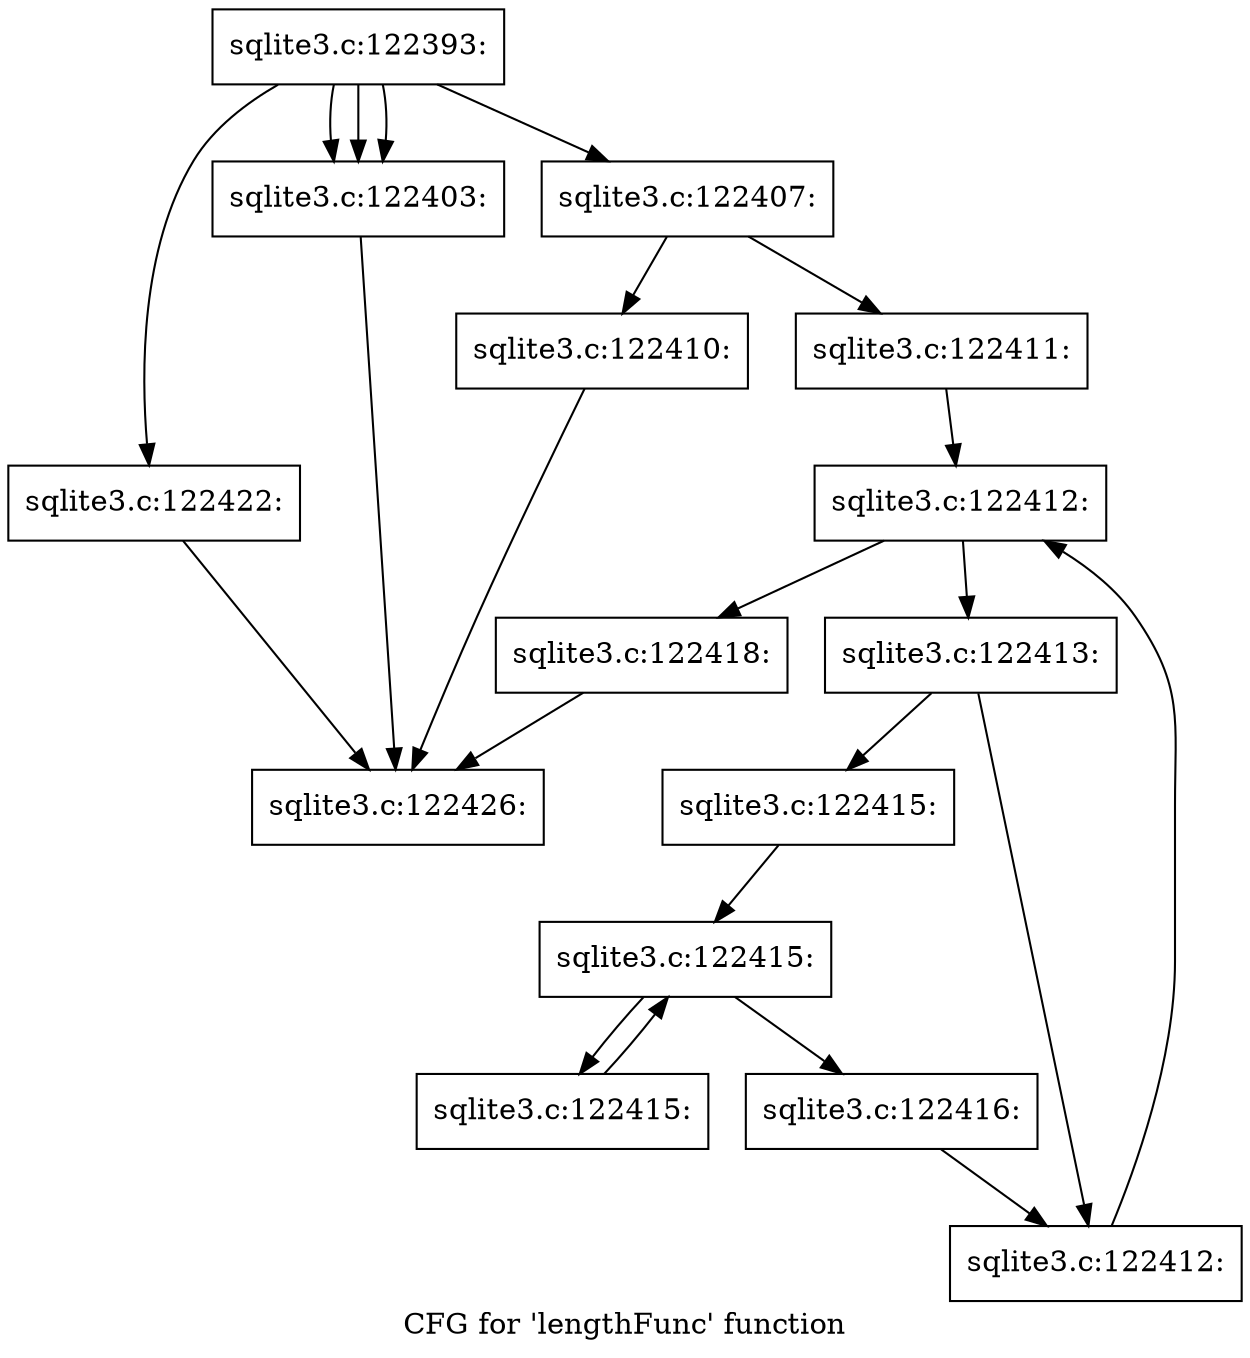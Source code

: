 digraph "CFG for 'lengthFunc' function" {
	label="CFG for 'lengthFunc' function";

	Node0x55c0f87857a0 [shape=record,label="{sqlite3.c:122393:}"];
	Node0x55c0f87857a0 -> Node0x55c0f8787160;
	Node0x55c0f87857a0 -> Node0x55c0f8787230;
	Node0x55c0f87857a0 -> Node0x55c0f8787230;
	Node0x55c0f87857a0 -> Node0x55c0f8787230;
	Node0x55c0f87857a0 -> Node0x55c0f8787750;
	Node0x55c0f8787230 [shape=record,label="{sqlite3.c:122403:}"];
	Node0x55c0f8787230 -> Node0x55c0f8786f40;
	Node0x55c0f8787750 [shape=record,label="{sqlite3.c:122407:}"];
	Node0x55c0f8787750 -> Node0x55c0f87884c0;
	Node0x55c0f8787750 -> Node0x55c0f8788510;
	Node0x55c0f87884c0 [shape=record,label="{sqlite3.c:122410:}"];
	Node0x55c0f87884c0 -> Node0x55c0f8786f40;
	Node0x55c0f8788510 [shape=record,label="{sqlite3.c:122411:}"];
	Node0x55c0f8788510 -> Node0x55c0f8788a30;
	Node0x55c0f8788a30 [shape=record,label="{sqlite3.c:122412:}"];
	Node0x55c0f8788a30 -> Node0x55c0f8789010;
	Node0x55c0f8788a30 -> Node0x55c0f8788b90;
	Node0x55c0f8789010 [shape=record,label="{sqlite3.c:122413:}"];
	Node0x55c0f8789010 -> Node0x55c0f87893b0;
	Node0x55c0f8789010 -> Node0x55c0f8789400;
	Node0x55c0f87893b0 [shape=record,label="{sqlite3.c:122415:}"];
	Node0x55c0f87893b0 -> Node0x55c0f8789810;
	Node0x55c0f8789810 [shape=record,label="{sqlite3.c:122415:}"];
	Node0x55c0f8789810 -> Node0x55c0f8789d80;
	Node0x55c0f8789810 -> Node0x55c0f8789900;
	Node0x55c0f8789d80 [shape=record,label="{sqlite3.c:122415:}"];
	Node0x55c0f8789d80 -> Node0x55c0f8789810;
	Node0x55c0f8789900 [shape=record,label="{sqlite3.c:122416:}"];
	Node0x55c0f8789900 -> Node0x55c0f8789400;
	Node0x55c0f8789400 [shape=record,label="{sqlite3.c:122412:}"];
	Node0x55c0f8789400 -> Node0x55c0f8788a30;
	Node0x55c0f8788b90 [shape=record,label="{sqlite3.c:122418:}"];
	Node0x55c0f8788b90 -> Node0x55c0f8786f40;
	Node0x55c0f8787160 [shape=record,label="{sqlite3.c:122422:}"];
	Node0x55c0f8787160 -> Node0x55c0f8786f40;
	Node0x55c0f8786f40 [shape=record,label="{sqlite3.c:122426:}"];
}

